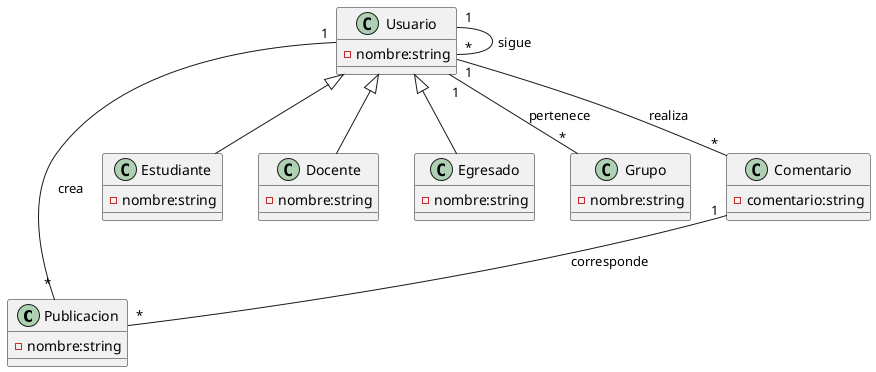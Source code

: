 @startuml

class Publicacion {
-nombre:string
}
class Usuario {
-nombre:string
}
class Estudiante extends Usuario{
-nombre:string
}
class Docente extends Usuario{
-nombre:string
}
class Egresado extends Usuario{
-nombre:string
}
class Grupo {
-nombre:string
}
class Comentario {
-comentario:string
}

Comentario "1" -- "*" Publicacion : corresponde
Usuario "1" -- "*" Usuario : sigue
Usuario "1" -- "*" Comentario : realiza
Usuario "1" -- "*" Grupo : pertenece
Usuario "1" -- "*" Publicacion : crea

@enduml